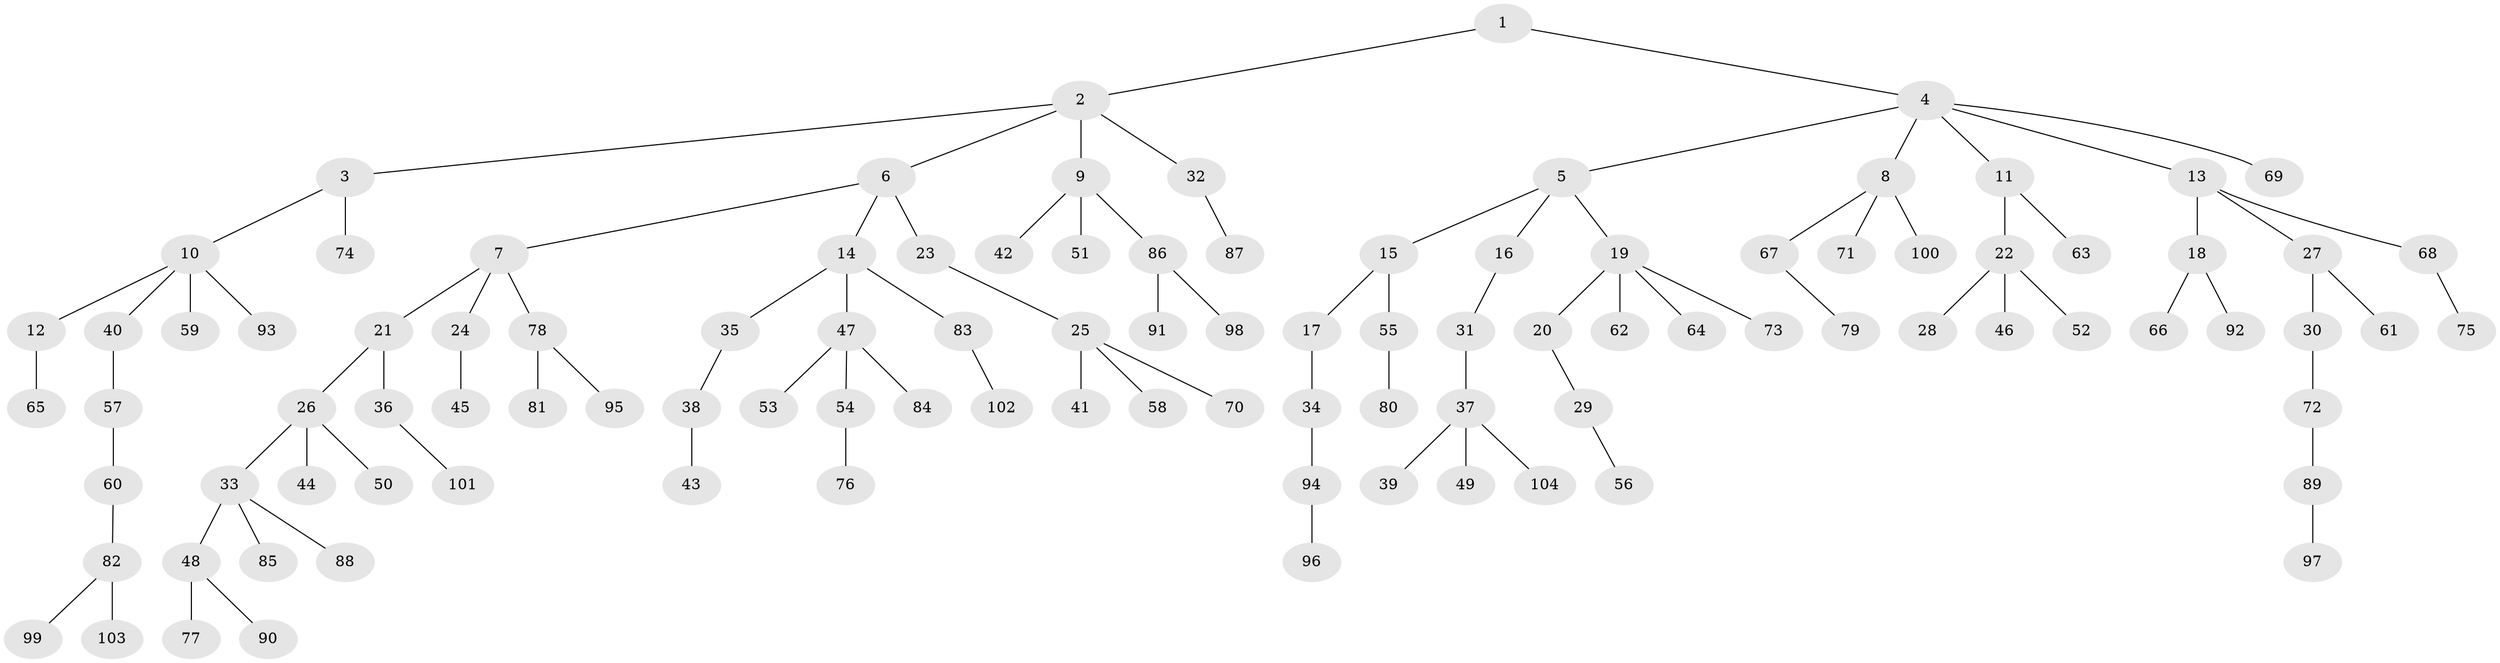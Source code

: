 // coarse degree distribution, {5: 0.04878048780487805, 4: 0.04878048780487805, 10: 0.024390243902439025, 7: 0.024390243902439025, 1: 0.6585365853658537, 2: 0.14634146341463414, 3: 0.04878048780487805}
// Generated by graph-tools (version 1.1) at 2025/19/03/04/25 18:19:11]
// undirected, 104 vertices, 103 edges
graph export_dot {
graph [start="1"]
  node [color=gray90,style=filled];
  1;
  2;
  3;
  4;
  5;
  6;
  7;
  8;
  9;
  10;
  11;
  12;
  13;
  14;
  15;
  16;
  17;
  18;
  19;
  20;
  21;
  22;
  23;
  24;
  25;
  26;
  27;
  28;
  29;
  30;
  31;
  32;
  33;
  34;
  35;
  36;
  37;
  38;
  39;
  40;
  41;
  42;
  43;
  44;
  45;
  46;
  47;
  48;
  49;
  50;
  51;
  52;
  53;
  54;
  55;
  56;
  57;
  58;
  59;
  60;
  61;
  62;
  63;
  64;
  65;
  66;
  67;
  68;
  69;
  70;
  71;
  72;
  73;
  74;
  75;
  76;
  77;
  78;
  79;
  80;
  81;
  82;
  83;
  84;
  85;
  86;
  87;
  88;
  89;
  90;
  91;
  92;
  93;
  94;
  95;
  96;
  97;
  98;
  99;
  100;
  101;
  102;
  103;
  104;
  1 -- 2;
  1 -- 4;
  2 -- 3;
  2 -- 6;
  2 -- 9;
  2 -- 32;
  3 -- 10;
  3 -- 74;
  4 -- 5;
  4 -- 8;
  4 -- 11;
  4 -- 13;
  4 -- 69;
  5 -- 15;
  5 -- 16;
  5 -- 19;
  6 -- 7;
  6 -- 14;
  6 -- 23;
  7 -- 21;
  7 -- 24;
  7 -- 78;
  8 -- 67;
  8 -- 71;
  8 -- 100;
  9 -- 42;
  9 -- 51;
  9 -- 86;
  10 -- 12;
  10 -- 40;
  10 -- 59;
  10 -- 93;
  11 -- 22;
  11 -- 63;
  12 -- 65;
  13 -- 18;
  13 -- 27;
  13 -- 68;
  14 -- 35;
  14 -- 47;
  14 -- 83;
  15 -- 17;
  15 -- 55;
  16 -- 31;
  17 -- 34;
  18 -- 66;
  18 -- 92;
  19 -- 20;
  19 -- 62;
  19 -- 64;
  19 -- 73;
  20 -- 29;
  21 -- 26;
  21 -- 36;
  22 -- 28;
  22 -- 46;
  22 -- 52;
  23 -- 25;
  24 -- 45;
  25 -- 41;
  25 -- 58;
  25 -- 70;
  26 -- 33;
  26 -- 44;
  26 -- 50;
  27 -- 30;
  27 -- 61;
  29 -- 56;
  30 -- 72;
  31 -- 37;
  32 -- 87;
  33 -- 48;
  33 -- 85;
  33 -- 88;
  34 -- 94;
  35 -- 38;
  36 -- 101;
  37 -- 39;
  37 -- 49;
  37 -- 104;
  38 -- 43;
  40 -- 57;
  47 -- 53;
  47 -- 54;
  47 -- 84;
  48 -- 77;
  48 -- 90;
  54 -- 76;
  55 -- 80;
  57 -- 60;
  60 -- 82;
  67 -- 79;
  68 -- 75;
  72 -- 89;
  78 -- 81;
  78 -- 95;
  82 -- 99;
  82 -- 103;
  83 -- 102;
  86 -- 91;
  86 -- 98;
  89 -- 97;
  94 -- 96;
}
